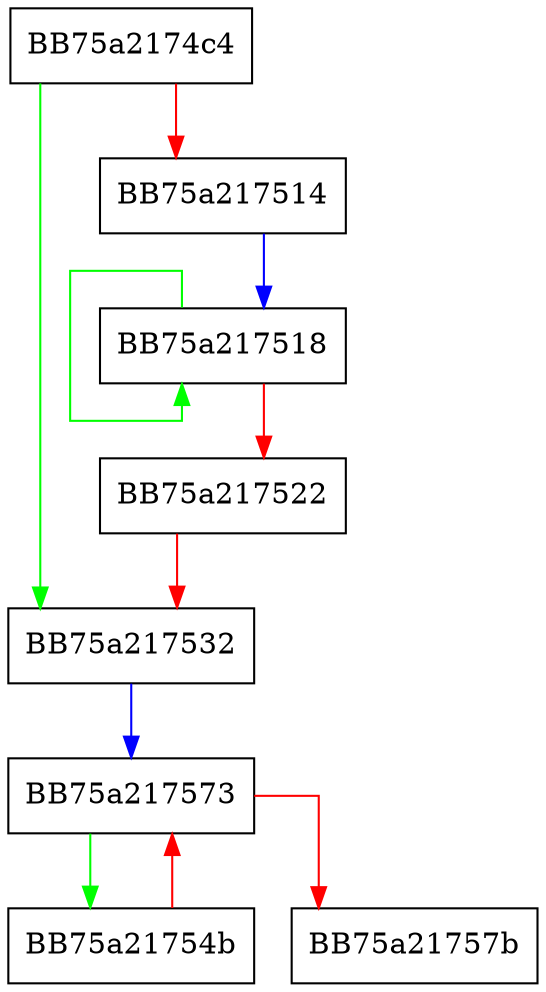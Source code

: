 digraph ResmgrGetResourceID {
  node [shape="box"];
  graph [splines=ortho];
  BB75a2174c4 -> BB75a217532 [color="green"];
  BB75a2174c4 -> BB75a217514 [color="red"];
  BB75a217514 -> BB75a217518 [color="blue"];
  BB75a217518 -> BB75a217518 [color="green"];
  BB75a217518 -> BB75a217522 [color="red"];
  BB75a217522 -> BB75a217532 [color="red"];
  BB75a217532 -> BB75a217573 [color="blue"];
  BB75a21754b -> BB75a217573 [color="red"];
  BB75a217573 -> BB75a21754b [color="green"];
  BB75a217573 -> BB75a21757b [color="red"];
}